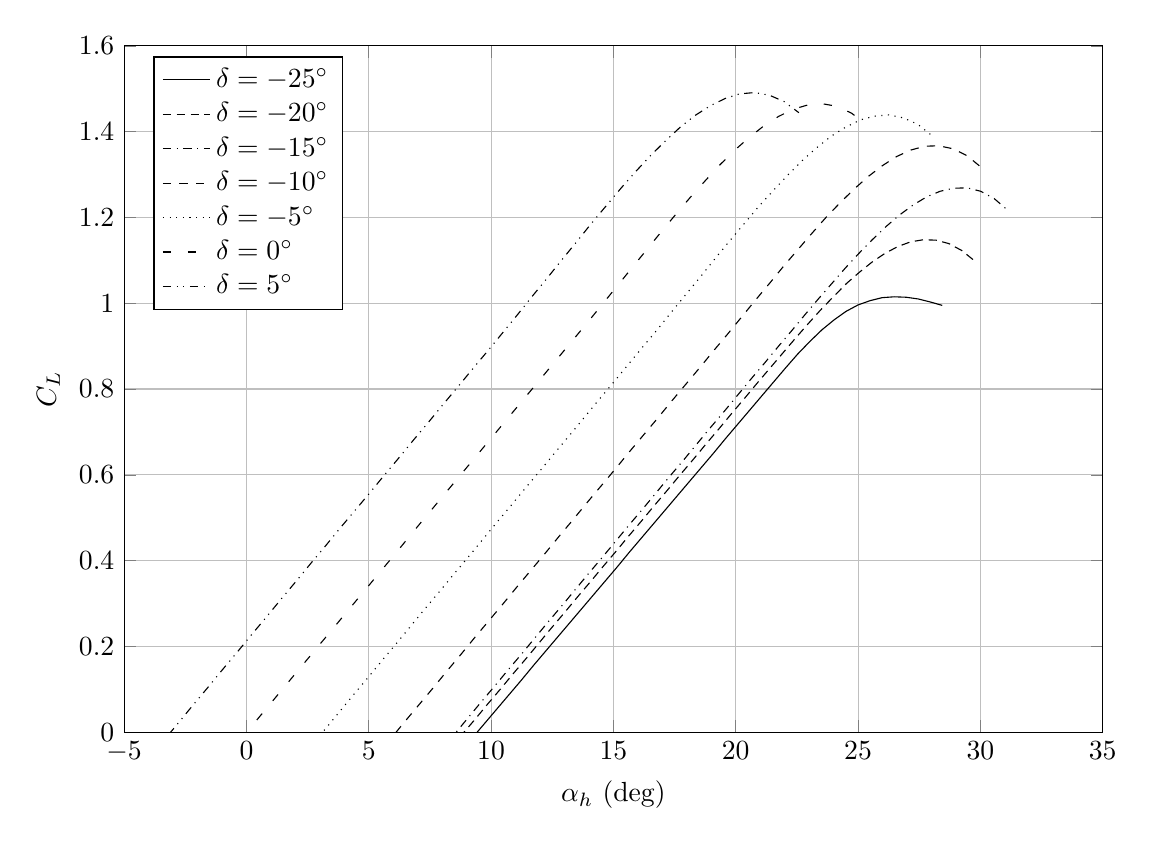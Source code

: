 %Comparison of CD estimation
\begin{tikzpicture}

\begin{axis}[
width=14.01cm,
height=10.3cm,
scaled ticks=false, tick label style={/pgf/number format/fixed},
xmin=-5,
xmax=35,
xlabel={$\alpha_{h}$ (deg)},
xmajorgrids,
ymin=0,
ymax=1.6,
ylabel={$C_L$},
ymajorgrids,
legend style={at={(0.03,0.8)},anchor=west,draw=black,fill=white,legend cell align=left},
legend entries = {$\delta = -25^{\circ}$\\$\delta = -20^{\circ}$\\$\delta = -15^{\circ}$\\$\delta = -10^{\circ}$\\$\delta = -5^{\circ}$\\$\delta = 0^{\circ}$\\$\delta = 5^{\circ}$\\}
]

\addplot [
color=black,
solid
]
table[row sep=crcr]{
-0.572	-0.674\\
-0.08	-0.641\\
0.412	-0.607\\
0.904	-0.574\\
1.395	-0.541\\
1.887	-0.508\\
2.379	-0.475\\
2.871	-0.442\\
3.362	-0.409\\
3.854	-0.376\\
4.346	-0.342\\
4.837	-0.309\\
5.329	-0.276\\
5.821	-0.243\\
6.313	-0.21\\
6.804	-0.177\\
7.296	-0.144\\
7.788	-0.111\\
8.28	-0.077\\
8.771	-0.044\\
9.263	-0.011\\
9.755	0.022\\
10.246	0.055\\
10.738	0.088\\
11.23	0.121\\
11.722	0.155\\
12.213	0.188\\
12.705	0.221\\
13.197	0.254\\
13.689	0.287\\
14.18	0.32\\
14.672	0.353\\
15.164	0.386\\
15.655	0.42\\
16.147	0.453\\
16.639	0.486\\
17.131	0.519\\
17.622	0.552\\
18.114	0.585\\
18.606	0.618\\
19.098	0.651\\
19.589	0.685\\
20.081	0.718\\
20.573	0.751\\
21.064	0.784\\
21.556	0.817\\
22.048	0.85\\
22.54	0.882\\
23.031	0.911\\
23.523	0.938\\
24.015	0.961\\
24.507	0.981\\
24.998	0.996\\
25.49	1.006\\
25.982	1.013\\
26.473	1.015\\
26.965	1.014\\
27.457	1.01\\
27.949	1.003\\
28.44	0.995\\
};

\addplot [
color=black,
densely dashed
]
table[row sep=crcr]{
-1.108	-0.679\\
-0.585	-0.643\\
-0.062	-0.608\\
0.461	-0.572\\
0.984	-0.537\\
1.507	-0.501\\
2.031	-0.466\\
2.554	-0.43\\
3.077	-0.395\\
3.6	-0.359\\
4.123	-0.324\\
4.646	-0.288\\
5.17	-0.253\\
5.693	-0.217\\
6.216	-0.182\\
6.739	-0.146\\
7.262	-0.111\\
7.785	-0.075\\
8.309	-0.04\\
8.832	-0.004\\
9.355	0.031\\
9.878	0.067\\
10.401	0.102\\
10.924	0.138\\
11.448	0.173\\
11.971	0.209\\
12.494	0.245\\
13.017	0.28\\
13.54	0.316\\
14.063	0.351\\
14.587	0.387\\
15.11	0.422\\
15.633	0.458\\
16.156	0.493\\
16.679	0.529\\
17.202	0.564\\
17.726	0.6\\
18.249	0.635\\
18.772	0.671\\
19.295	0.706\\
19.818	0.742\\
20.341	0.777\\
20.865	0.813\\
21.388	0.848\\
21.911	0.883\\
22.434	0.918\\
22.957	0.952\\
23.48	0.985\\
24.004	1.016\\
24.527	1.046\\
25.05	1.072\\
25.573	1.096\\
26.096	1.116\\
26.619	1.132\\
27.143	1.143\\
27.666	1.148\\
28.189	1.147\\
28.712	1.139\\
29.235	1.123\\
29.758	1.099\\
};

\addplot [
color=black,
dashdotted
]
table[row sep=crcr]{
-1.433	-0.683\\
-0.882	-0.645\\
-0.33	-0.607\\
0.222	-0.57\\
0.773	-0.532\\
1.325	-0.494\\
1.877	-0.457\\
2.428	-0.419\\
2.98	-0.381\\
3.532	-0.344\\
4.083	-0.306\\
4.635	-0.268\\
5.187	-0.231\\
5.738	-0.193\\
6.29	-0.155\\
6.842	-0.118\\
7.393	-0.08\\
7.945	-0.042\\
8.497	-0.005\\
9.048	0.033\\
9.6	0.071\\
10.151	0.108\\
10.703	0.146\\
11.255	0.183\\
11.806	0.221\\
12.358	0.259\\
12.91	0.296\\
13.461	0.334\\
14.013	0.372\\
14.565	0.409\\
15.116	0.447\\
15.668	0.485\\
16.22	0.522\\
16.771	0.56\\
17.323	0.598\\
17.875	0.635\\
18.426	0.673\\
18.978	0.711\\
19.53	0.748\\
20.081	0.786\\
20.633	0.824\\
21.185	0.861\\
21.736	0.899\\
22.288	0.936\\
22.84	0.974\\
23.391	1.011\\
23.943	1.047\\
24.495	1.083\\
25.046	1.117\\
25.598	1.149\\
26.149	1.179\\
26.701	1.206\\
27.253	1.229\\
27.804	1.248\\
28.356	1.261\\
28.908	1.268\\
29.459	1.269\\
30.011	1.261\\
30.563	1.244\\
31.114	1.217\\
};

\addplot [
color=black,
dashed
]
table[row sep=crcr]{
-3.887	-0.685\\
-3.312	-0.645\\
-2.737	-0.606\\
-2.162	-0.567\\
-1.587	-0.527\\
-1.013	-0.488\\
-0.438	-0.449\\
0.137	-0.409\\
0.712	-0.37\\
1.287	-0.331\\
1.862	-0.291\\
2.436	-0.252\\
3.011	-0.212\\
3.586	-0.173\\
4.161	-0.134\\
4.736	-0.094\\
5.311	-0.055\\
5.885	-0.016\\
6.46	0.024\\
7.035	0.063\\
7.61	0.102\\
8.185	0.142\\
8.759	0.181\\
9.334	0.221\\
9.909	0.26\\
10.484	0.299\\
11.059	0.339\\
11.634	0.378\\
12.208	0.417\\
12.783	0.457\\
13.358	0.496\\
13.933	0.536\\
14.508	0.575\\
15.083	0.614\\
15.657	0.654\\
16.232	0.693\\
16.807	0.732\\
17.382	0.772\\
17.957	0.811\\
18.532	0.85\\
19.106	0.89\\
19.681	0.929\\
20.256	0.969\\
20.831	1.009\\
21.406	1.048\\
21.981	1.088\\
22.555	1.126\\
23.13	1.164\\
23.705	1.201\\
24.28	1.235\\
24.855	1.267\\
25.43	1.296\\
26.004	1.321\\
26.579	1.342\\
27.154	1.357\\
27.729	1.366\\
28.304	1.367\\
28.879	1.36\\
29.453	1.344\\
30.028	1.317\\
};

\addplot [
color=black,
dotted
]
table[row sep=crcr]{
-6.895	-0.686\\
-6.303	-0.645\\
-5.711	-0.604\\
-5.119	-0.564\\
-4.527	-0.523\\
-3.935	-0.483\\
-3.343	-0.442\\
-2.751	-0.401\\
-2.159	-0.361\\
-1.567	-0.32\\
-0.974	-0.28\\
-0.382	-0.239\\
0.21	-0.199\\
0.802	-0.158\\
1.394	-0.117\\
1.986	-0.077\\
2.578	-0.036\\
3.17	0.004\\
3.762	0.045\\
4.354	0.086\\
4.946	0.126\\
5.538	0.167\\
6.13	0.207\\
6.722	0.248\\
7.314	0.289\\
7.906	0.329\\
8.498	0.37\\
9.09	0.41\\
9.682	0.451\\
10.274	0.492\\
10.866	0.532\\
11.459	0.573\\
12.051	0.613\\
12.643	0.654\\
13.235	0.694\\
13.827	0.735\\
14.419	0.776\\
15.011	0.816\\
15.603	0.857\\
16.195	0.898\\
16.787	0.938\\
17.379	0.98\\
17.971	1.021\\
18.563	1.062\\
19.155	1.104\\
19.747	1.145\\
20.339	1.185\\
20.931	1.225\\
21.523	1.262\\
22.115	1.298\\
22.707	1.332\\
23.299	1.362\\
23.892	1.389\\
24.484	1.41\\
25.076	1.427\\
25.668	1.436\\
26.26	1.439\\
26.852	1.432\\
27.444	1.417\\
28.036	1.39\\
};

\addplot [
color=black,
loosely dashed
]
table[row sep=crcr]{
-10.0	-0.685\\
-9.401	-0.644\\
-8.802	-0.603\\
-8.203	-0.562\\
-7.605	-0.521\\
-7.006	-0.48\\
-6.407	-0.439\\
-5.808	-0.398\\
-5.209	-0.357\\
-4.61	-0.316\\
-4.011	-0.275\\
-3.413	-0.234\\
-2.814	-0.193\\
-2.215	-0.152\\
-1.616	-0.111\\
-1.017	-0.07\\
-0.418	-0.029\\
0.181	0.012\\
0.779	0.053\\
1.378	0.094\\
1.977	0.135\\
2.576	0.176\\
3.175	0.217\\
3.774	0.258\\
4.372	0.299\\
4.971	0.34\\
5.57	0.381\\
6.169	0.422\\
6.768	0.464\\
7.367	0.505\\
7.966	0.546\\
8.564	0.587\\
9.163	0.628\\
9.762	0.669\\
10.361	0.71\\
10.96	0.751\\
11.559	0.792\\
12.158	0.833\\
12.756	0.874\\
13.355	0.915\\
13.954	0.956\\
14.553	0.998\\
15.152	1.04\\
15.751	1.082\\
16.35	1.124\\
16.948	1.166\\
17.547	1.207\\
18.146	1.247\\
18.745	1.285\\
19.344	1.322\\
19.943	1.356\\
20.542	1.386\\
21.14	1.413\\
21.739	1.435\\
22.338	1.452\\
22.937	1.462\\
23.536	1.465\\
24.135	1.459\\
24.734	1.443\\
25.332	1.417\\
};

\addplot [
color=black,
dashdotdotted
]
table[row sep=crcr]{
-13.105	-0.686\\
-12.5	-0.644\\
-11.895	-0.603\\
-11.29	-0.561\\
-10.686	-0.52\\
-10.081	-0.478\\
-9.476	-0.437\\
-8.871	-0.395\\
-8.266	-0.354\\
-7.661	-0.312\\
-7.056	-0.271\\
-6.452	-0.229\\
-5.847	-0.188\\
-5.242	-0.146\\
-4.637	-0.105\\
-4.032	-0.064\\
-3.427	-0.022\\
-2.822	0.019\\
-2.218	0.061\\
-1.613	0.102\\
-1.008	0.144\\
-0.403	0.185\\
0.202	0.227\\
0.807	0.268\\
1.412	0.31\\
2.016	0.351\\
2.621	0.393\\
3.226	0.434\\
3.831	0.476\\
4.436	0.517\\
5.041	0.558\\
5.646	0.6\\
6.251	0.641\\
6.855	0.683\\
7.46	0.724\\
8.065	0.766\\
8.67	0.807\\
9.275	0.849\\
9.88	0.89\\
10.485	0.932\\
11.089	0.974\\
11.694	1.017\\
12.299	1.059\\
12.904	1.102\\
13.509	1.144\\
14.114	1.187\\
14.719	1.228\\
15.323	1.269\\
15.928	1.308\\
16.533	1.345\\
17.138	1.379\\
17.743	1.411\\
18.348	1.438\\
18.953	1.46\\
19.558	1.477\\
20.162	1.488\\
20.767	1.491\\
21.372	1.485\\
21.977	1.47\\
22.582	1.444\\
};
\end{axis}
\end{tikzpicture}%

